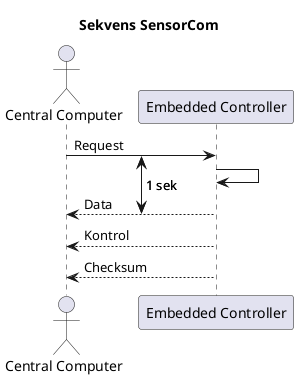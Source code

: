 @startuml

@startuml
!pragma teoz true

title "Sekvens SensorCom"

actor "Central Computer" as CC
participant "Embedded Controller" as EC

{start_com} CC -> EC : Request
EC -> EC : 
{end_com} EC-->CC : Data
EC-->CC:Kontrol
EC --> CC: Checksum

{start_com} <-> {end_com}: 1 sek

{start_read} <-> {end_read}: 800 ms


@enduml